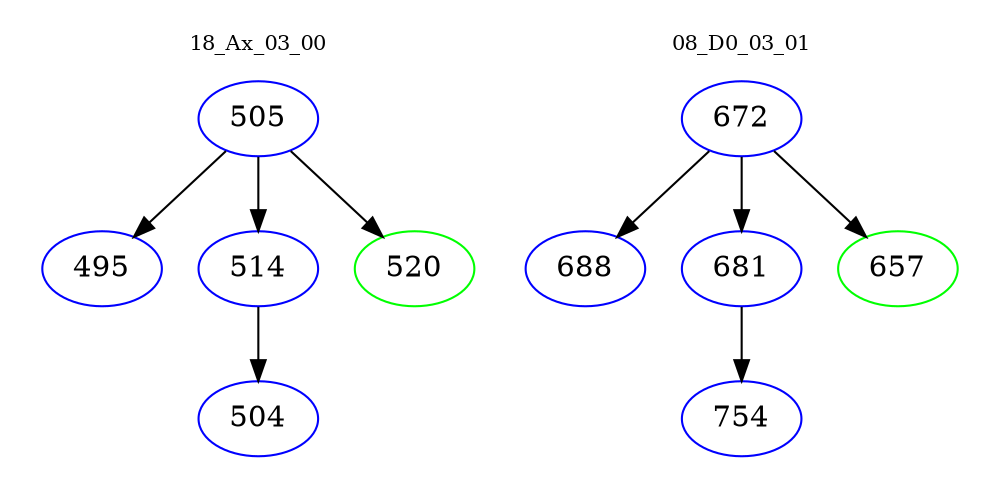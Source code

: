 digraph{
subgraph cluster_0 {
color = white
label = "18_Ax_03_00";
fontsize=10;
T0_505 [label="505", color="blue"]
T0_505 -> T0_495 [color="black"]
T0_495 [label="495", color="blue"]
T0_505 -> T0_514 [color="black"]
T0_514 [label="514", color="blue"]
T0_514 -> T0_504 [color="black"]
T0_504 [label="504", color="blue"]
T0_505 -> T0_520 [color="black"]
T0_520 [label="520", color="green"]
}
subgraph cluster_1 {
color = white
label = "08_D0_03_01";
fontsize=10;
T1_672 [label="672", color="blue"]
T1_672 -> T1_688 [color="black"]
T1_688 [label="688", color="blue"]
T1_672 -> T1_681 [color="black"]
T1_681 [label="681", color="blue"]
T1_681 -> T1_754 [color="black"]
T1_754 [label="754", color="blue"]
T1_672 -> T1_657 [color="black"]
T1_657 [label="657", color="green"]
}
}
